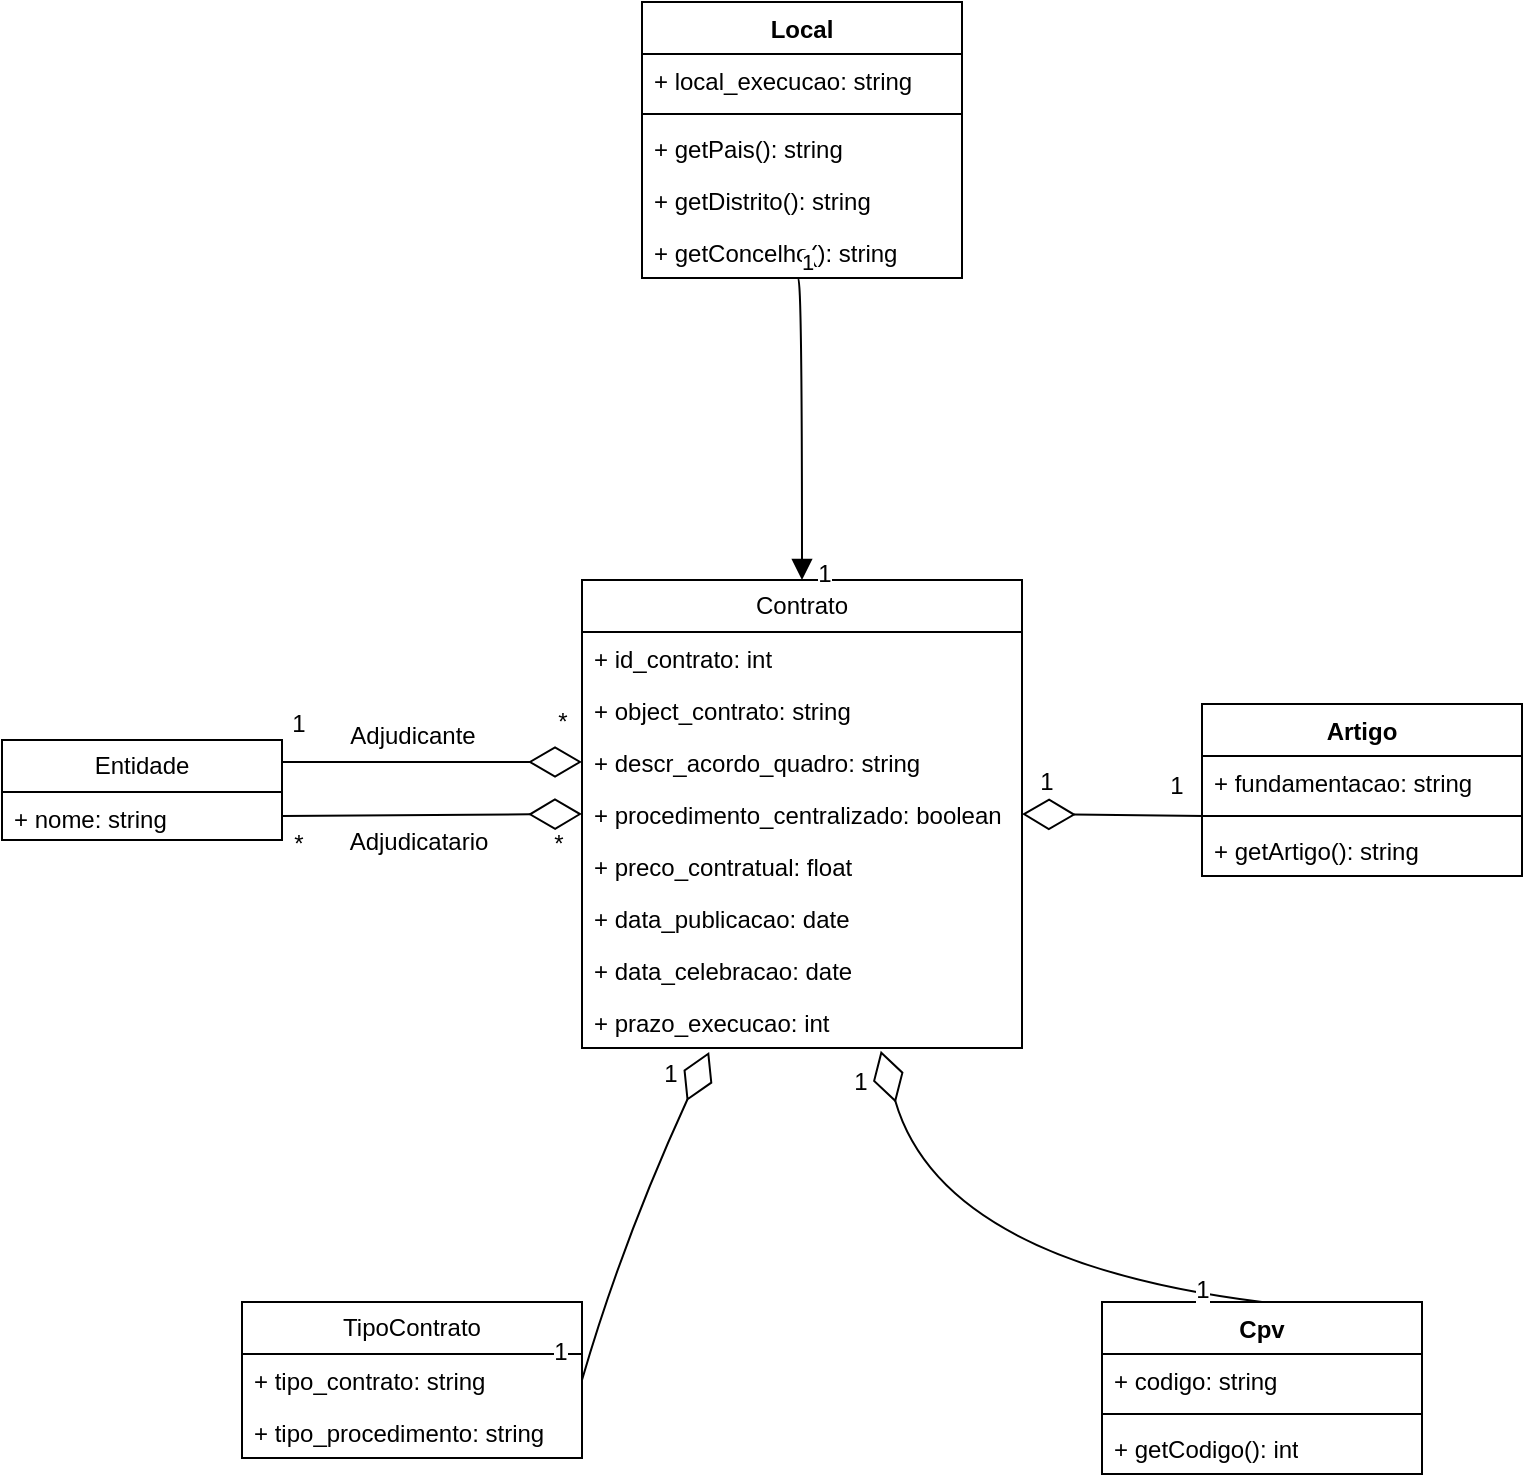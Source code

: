 <mxfile version="24.8.4">
  <diagram id="C5RBs43oDa-KdzZeNtuy" name="Page-1">
    <mxGraphModel dx="1378" dy="878" grid="1" gridSize="10" guides="1" tooltips="1" connect="1" arrows="1" fold="1" page="1" pageScale="1" pageWidth="827" pageHeight="1169" math="0" shadow="0">
      <root>
        <mxCell id="WIyWlLk6GJQsqaUBKTNV-0" />
        <mxCell id="WIyWlLk6GJQsqaUBKTNV-1" parent="WIyWlLk6GJQsqaUBKTNV-0" />
        <mxCell id="HHomQ2a-AoGmtHiyyZKS-0" value="Contrato" style="swimlane;fontStyle=0;childLayout=stackLayout;horizontal=1;startSize=26;fillColor=none;horizontalStack=0;resizeParent=1;resizeParentMax=0;resizeLast=0;collapsible=1;marginBottom=0;whiteSpace=wrap;html=1;" vertex="1" parent="WIyWlLk6GJQsqaUBKTNV-1">
          <mxGeometry x="320" y="479" width="220" height="234" as="geometry" />
        </mxCell>
        <mxCell id="HHomQ2a-AoGmtHiyyZKS-1" value="+ id_contrato: int" style="text;strokeColor=none;fillColor=none;align=left;verticalAlign=top;spacingLeft=4;spacingRight=4;overflow=hidden;rotatable=0;points=[[0,0.5],[1,0.5]];portConstraint=eastwest;whiteSpace=wrap;html=1;" vertex="1" parent="HHomQ2a-AoGmtHiyyZKS-0">
          <mxGeometry y="26" width="220" height="26" as="geometry" />
        </mxCell>
        <mxCell id="HHomQ2a-AoGmtHiyyZKS-76" value="+ object_contrato: string" style="text;strokeColor=none;fillColor=none;align=left;verticalAlign=top;spacingLeft=4;spacingRight=4;overflow=hidden;rotatable=0;points=[[0,0.5],[1,0.5]];portConstraint=eastwest;whiteSpace=wrap;html=1;" vertex="1" parent="HHomQ2a-AoGmtHiyyZKS-0">
          <mxGeometry y="52" width="220" height="26" as="geometry" />
        </mxCell>
        <mxCell id="HHomQ2a-AoGmtHiyyZKS-80" value="+ descr_acordo_quadro: string" style="text;strokeColor=none;fillColor=none;align=left;verticalAlign=top;spacingLeft=4;spacingRight=4;overflow=hidden;rotatable=0;points=[[0,0.5],[1,0.5]];portConstraint=eastwest;whiteSpace=wrap;html=1;" vertex="1" parent="HHomQ2a-AoGmtHiyyZKS-0">
          <mxGeometry y="78" width="220" height="26" as="geometry" />
        </mxCell>
        <mxCell id="HHomQ2a-AoGmtHiyyZKS-81" value="+ procedimento_centralizado: boolean" style="text;strokeColor=none;fillColor=none;align=left;verticalAlign=top;spacingLeft=4;spacingRight=4;overflow=hidden;rotatable=0;points=[[0,0.5],[1,0.5]];portConstraint=eastwest;whiteSpace=wrap;html=1;" vertex="1" parent="HHomQ2a-AoGmtHiyyZKS-0">
          <mxGeometry y="104" width="220" height="26" as="geometry" />
        </mxCell>
        <mxCell id="HHomQ2a-AoGmtHiyyZKS-90" value="+ preco_contratual: float" style="text;strokeColor=none;fillColor=none;align=left;verticalAlign=top;spacingLeft=4;spacingRight=4;overflow=hidden;rotatable=0;points=[[0,0.5],[1,0.5]];portConstraint=eastwest;whiteSpace=wrap;html=1;" vertex="1" parent="HHomQ2a-AoGmtHiyyZKS-0">
          <mxGeometry y="130" width="220" height="26" as="geometry" />
        </mxCell>
        <mxCell id="HHomQ2a-AoGmtHiyyZKS-91" value="+ data_publicacao: date" style="text;strokeColor=none;fillColor=none;align=left;verticalAlign=top;spacingLeft=4;spacingRight=4;overflow=hidden;rotatable=0;points=[[0,0.5],[1,0.5]];portConstraint=eastwest;whiteSpace=wrap;html=1;" vertex="1" parent="HHomQ2a-AoGmtHiyyZKS-0">
          <mxGeometry y="156" width="220" height="26" as="geometry" />
        </mxCell>
        <mxCell id="HHomQ2a-AoGmtHiyyZKS-92" value="+ data_celebracao: date" style="text;strokeColor=none;fillColor=none;align=left;verticalAlign=top;spacingLeft=4;spacingRight=4;overflow=hidden;rotatable=0;points=[[0,0.5],[1,0.5]];portConstraint=eastwest;whiteSpace=wrap;html=1;" vertex="1" parent="HHomQ2a-AoGmtHiyyZKS-0">
          <mxGeometry y="182" width="220" height="26" as="geometry" />
        </mxCell>
        <mxCell id="HHomQ2a-AoGmtHiyyZKS-108" value="+ prazo_execucao: int" style="text;strokeColor=none;fillColor=none;align=left;verticalAlign=top;spacingLeft=4;spacingRight=4;overflow=hidden;rotatable=0;points=[[0,0.5],[1,0.5]];portConstraint=eastwest;whiteSpace=wrap;html=1;" vertex="1" parent="HHomQ2a-AoGmtHiyyZKS-0">
          <mxGeometry y="208" width="220" height="26" as="geometry" />
        </mxCell>
        <mxCell id="HHomQ2a-AoGmtHiyyZKS-12" value="Cpv" style="swimlane;fontStyle=1;align=center;verticalAlign=top;childLayout=stackLayout;horizontal=1;startSize=26;horizontalStack=0;resizeParent=1;resizeParentMax=0;resizeLast=0;collapsible=1;marginBottom=0;whiteSpace=wrap;html=1;" vertex="1" parent="WIyWlLk6GJQsqaUBKTNV-1">
          <mxGeometry x="580" y="840" width="160" height="86" as="geometry" />
        </mxCell>
        <mxCell id="HHomQ2a-AoGmtHiyyZKS-13" value="+ codigo: string" style="text;strokeColor=none;fillColor=none;align=left;verticalAlign=top;spacingLeft=4;spacingRight=4;overflow=hidden;rotatable=0;points=[[0,0.5],[1,0.5]];portConstraint=eastwest;whiteSpace=wrap;html=1;" vertex="1" parent="HHomQ2a-AoGmtHiyyZKS-12">
          <mxGeometry y="26" width="160" height="26" as="geometry" />
        </mxCell>
        <mxCell id="HHomQ2a-AoGmtHiyyZKS-14" value="" style="line;strokeWidth=1;fillColor=none;align=left;verticalAlign=middle;spacingTop=-1;spacingLeft=3;spacingRight=3;rotatable=0;labelPosition=right;points=[];portConstraint=eastwest;strokeColor=inherit;" vertex="1" parent="HHomQ2a-AoGmtHiyyZKS-12">
          <mxGeometry y="52" width="160" height="8" as="geometry" />
        </mxCell>
        <mxCell id="HHomQ2a-AoGmtHiyyZKS-15" value="+ getCodigo(): int" style="text;strokeColor=none;fillColor=none;align=left;verticalAlign=top;spacingLeft=4;spacingRight=4;overflow=hidden;rotatable=0;points=[[0,0.5],[1,0.5]];portConstraint=eastwest;whiteSpace=wrap;html=1;" vertex="1" parent="HHomQ2a-AoGmtHiyyZKS-12">
          <mxGeometry y="60" width="160" height="26" as="geometry" />
        </mxCell>
        <mxCell id="HHomQ2a-AoGmtHiyyZKS-16" value="" style="endArrow=diamondThin;endFill=0;endSize=24;html=1;rounded=0;fontSize=12;curved=1;exitX=0.5;exitY=0;exitDx=0;exitDy=0;entryX=0.679;entryY=1.055;entryDx=0;entryDy=0;entryPerimeter=0;" edge="1" parent="WIyWlLk6GJQsqaUBKTNV-1" source="HHomQ2a-AoGmtHiyyZKS-12" target="HHomQ2a-AoGmtHiyyZKS-108">
          <mxGeometry width="160" relative="1" as="geometry">
            <mxPoint x="360" y="860" as="sourcePoint" />
            <mxPoint x="470" y="720" as="targetPoint" />
            <Array as="points">
              <mxPoint x="500" y="820" />
            </Array>
          </mxGeometry>
        </mxCell>
        <mxCell id="HHomQ2a-AoGmtHiyyZKS-18" value="1" style="edgeLabel;html=1;align=center;verticalAlign=middle;resizable=0;points=[];fontSize=12;" vertex="1" connectable="0" parent="HHomQ2a-AoGmtHiyyZKS-16">
          <mxGeometry x="-0.878" relative="1" as="geometry">
            <mxPoint x="-14" y="-4" as="offset" />
          </mxGeometry>
        </mxCell>
        <mxCell id="HHomQ2a-AoGmtHiyyZKS-19" value="&lt;div&gt;1&lt;/div&gt;" style="edgeLabel;html=1;align=center;verticalAlign=middle;resizable=0;points=[];fontSize=12;" vertex="1" connectable="0" parent="HHomQ2a-AoGmtHiyyZKS-16">
          <mxGeometry x="0.876" y="-1" relative="1" as="geometry">
            <mxPoint x="-16" as="offset" />
          </mxGeometry>
        </mxCell>
        <mxCell id="HHomQ2a-AoGmtHiyyZKS-20" value="TipoContrato" style="swimlane;fontStyle=0;childLayout=stackLayout;horizontal=1;startSize=26;fillColor=none;horizontalStack=0;resizeParent=1;resizeParentMax=0;resizeLast=0;collapsible=1;marginBottom=0;whiteSpace=wrap;html=1;" vertex="1" parent="WIyWlLk6GJQsqaUBKTNV-1">
          <mxGeometry x="150" y="840" width="170" height="78" as="geometry" />
        </mxCell>
        <mxCell id="HHomQ2a-AoGmtHiyyZKS-21" value="+ tipo_contrato: string" style="text;strokeColor=none;fillColor=none;align=left;verticalAlign=top;spacingLeft=4;spacingRight=4;overflow=hidden;rotatable=0;points=[[0,0.5],[1,0.5]];portConstraint=eastwest;whiteSpace=wrap;html=1;" vertex="1" parent="HHomQ2a-AoGmtHiyyZKS-20">
          <mxGeometry y="26" width="170" height="26" as="geometry" />
        </mxCell>
        <mxCell id="HHomQ2a-AoGmtHiyyZKS-22" value="+ tipo_procedimento: string" style="text;strokeColor=none;fillColor=none;align=left;verticalAlign=top;spacingLeft=4;spacingRight=4;overflow=hidden;rotatable=0;points=[[0,0.5],[1,0.5]];portConstraint=eastwest;whiteSpace=wrap;html=1;" vertex="1" parent="HHomQ2a-AoGmtHiyyZKS-20">
          <mxGeometry y="52" width="170" height="26" as="geometry" />
        </mxCell>
        <mxCell id="HHomQ2a-AoGmtHiyyZKS-27" value="Artigo" style="swimlane;fontStyle=1;align=center;verticalAlign=top;childLayout=stackLayout;horizontal=1;startSize=26;horizontalStack=0;resizeParent=1;resizeParentMax=0;resizeLast=0;collapsible=1;marginBottom=0;whiteSpace=wrap;html=1;" vertex="1" parent="WIyWlLk6GJQsqaUBKTNV-1">
          <mxGeometry x="630" y="541" width="160" height="86" as="geometry" />
        </mxCell>
        <mxCell id="HHomQ2a-AoGmtHiyyZKS-28" value="+ fundamentacao: string" style="text;strokeColor=none;fillColor=none;align=left;verticalAlign=top;spacingLeft=4;spacingRight=4;overflow=hidden;rotatable=0;points=[[0,0.5],[1,0.5]];portConstraint=eastwest;whiteSpace=wrap;html=1;" vertex="1" parent="HHomQ2a-AoGmtHiyyZKS-27">
          <mxGeometry y="26" width="160" height="26" as="geometry" />
        </mxCell>
        <mxCell id="HHomQ2a-AoGmtHiyyZKS-29" value="" style="line;strokeWidth=1;fillColor=none;align=left;verticalAlign=middle;spacingTop=-1;spacingLeft=3;spacingRight=3;rotatable=0;labelPosition=right;points=[];portConstraint=eastwest;strokeColor=inherit;" vertex="1" parent="HHomQ2a-AoGmtHiyyZKS-27">
          <mxGeometry y="52" width="160" height="8" as="geometry" />
        </mxCell>
        <mxCell id="HHomQ2a-AoGmtHiyyZKS-30" value="+ getArtigo(): string" style="text;strokeColor=none;fillColor=none;align=left;verticalAlign=top;spacingLeft=4;spacingRight=4;overflow=hidden;rotatable=0;points=[[0,0.5],[1,0.5]];portConstraint=eastwest;whiteSpace=wrap;html=1;" vertex="1" parent="HHomQ2a-AoGmtHiyyZKS-27">
          <mxGeometry y="60" width="160" height="26" as="geometry" />
        </mxCell>
        <mxCell id="HHomQ2a-AoGmtHiyyZKS-34" value="Local" style="swimlane;fontStyle=1;align=center;verticalAlign=top;childLayout=stackLayout;horizontal=1;startSize=26;horizontalStack=0;resizeParent=1;resizeParentMax=0;resizeLast=0;collapsible=1;marginBottom=0;whiteSpace=wrap;html=1;" vertex="1" parent="WIyWlLk6GJQsqaUBKTNV-1">
          <mxGeometry x="350" y="190" width="160" height="138" as="geometry" />
        </mxCell>
        <mxCell id="HHomQ2a-AoGmtHiyyZKS-35" value="+ local_execucao: string" style="text;strokeColor=none;fillColor=none;align=left;verticalAlign=top;spacingLeft=4;spacingRight=4;overflow=hidden;rotatable=0;points=[[0,0.5],[1,0.5]];portConstraint=eastwest;whiteSpace=wrap;html=1;" vertex="1" parent="HHomQ2a-AoGmtHiyyZKS-34">
          <mxGeometry y="26" width="160" height="26" as="geometry" />
        </mxCell>
        <mxCell id="HHomQ2a-AoGmtHiyyZKS-36" value="" style="line;strokeWidth=1;fillColor=none;align=left;verticalAlign=middle;spacingTop=-1;spacingLeft=3;spacingRight=3;rotatable=0;labelPosition=right;points=[];portConstraint=eastwest;strokeColor=inherit;" vertex="1" parent="HHomQ2a-AoGmtHiyyZKS-34">
          <mxGeometry y="52" width="160" height="8" as="geometry" />
        </mxCell>
        <mxCell id="HHomQ2a-AoGmtHiyyZKS-37" value="+ getPais(): string" style="text;strokeColor=none;fillColor=none;align=left;verticalAlign=top;spacingLeft=4;spacingRight=4;overflow=hidden;rotatable=0;points=[[0,0.5],[1,0.5]];portConstraint=eastwest;whiteSpace=wrap;html=1;" vertex="1" parent="HHomQ2a-AoGmtHiyyZKS-34">
          <mxGeometry y="60" width="160" height="26" as="geometry" />
        </mxCell>
        <mxCell id="HHomQ2a-AoGmtHiyyZKS-40" value="+ getDistrito(): string" style="text;strokeColor=none;fillColor=none;align=left;verticalAlign=top;spacingLeft=4;spacingRight=4;overflow=hidden;rotatable=0;points=[[0,0.5],[1,0.5]];portConstraint=eastwest;whiteSpace=wrap;html=1;" vertex="1" parent="HHomQ2a-AoGmtHiyyZKS-34">
          <mxGeometry y="86" width="160" height="26" as="geometry" />
        </mxCell>
        <mxCell id="HHomQ2a-AoGmtHiyyZKS-42" value="+ getConcelho(): string" style="text;strokeColor=none;fillColor=none;align=left;verticalAlign=top;spacingLeft=4;spacingRight=4;overflow=hidden;rotatable=0;points=[[0,0.5],[1,0.5]];portConstraint=eastwest;whiteSpace=wrap;html=1;" vertex="1" parent="HHomQ2a-AoGmtHiyyZKS-34">
          <mxGeometry y="112" width="160" height="26" as="geometry" />
        </mxCell>
        <mxCell id="HHomQ2a-AoGmtHiyyZKS-46" value="" style="endArrow=block;endFill=1;html=1;edgeStyle=orthogonalEdgeStyle;align=left;verticalAlign=top;rounded=0;fontSize=12;startSize=8;endSize=8;curved=1;exitX=0.488;exitY=1.005;exitDx=0;exitDy=0;entryX=0.5;entryY=0;entryDx=0;entryDy=0;exitPerimeter=0;" edge="1" parent="WIyWlLk6GJQsqaUBKTNV-1" source="HHomQ2a-AoGmtHiyyZKS-42" target="HHomQ2a-AoGmtHiyyZKS-0">
          <mxGeometry x="-1" relative="1" as="geometry">
            <mxPoint x="180" y="440" as="sourcePoint" />
            <mxPoint x="340" y="440" as="targetPoint" />
            <Array as="points">
              <mxPoint x="430" y="328" />
            </Array>
          </mxGeometry>
        </mxCell>
        <mxCell id="HHomQ2a-AoGmtHiyyZKS-47" value="1" style="edgeLabel;resizable=0;html=1;align=left;verticalAlign=bottom;" connectable="0" vertex="1" parent="HHomQ2a-AoGmtHiyyZKS-46">
          <mxGeometry x="-1" relative="1" as="geometry" />
        </mxCell>
        <mxCell id="HHomQ2a-AoGmtHiyyZKS-65" value="1" style="edgeLabel;html=1;align=center;verticalAlign=middle;resizable=0;points=[];fontSize=12;" vertex="1" connectable="0" parent="HHomQ2a-AoGmtHiyyZKS-46">
          <mxGeometry x="0.955" y="1" relative="1" as="geometry">
            <mxPoint x="10" as="offset" />
          </mxGeometry>
        </mxCell>
        <mxCell id="HHomQ2a-AoGmtHiyyZKS-53" value="Entidade" style="swimlane;fontStyle=0;childLayout=stackLayout;horizontal=1;startSize=26;fillColor=none;horizontalStack=0;resizeParent=1;resizeParentMax=0;resizeLast=0;collapsible=1;marginBottom=0;whiteSpace=wrap;html=1;" vertex="1" parent="WIyWlLk6GJQsqaUBKTNV-1">
          <mxGeometry x="30" y="559" width="140" height="50" as="geometry" />
        </mxCell>
        <mxCell id="HHomQ2a-AoGmtHiyyZKS-54" value="+ nome: string" style="text;strokeColor=none;fillColor=none;align=left;verticalAlign=top;spacingLeft=4;spacingRight=4;overflow=hidden;rotatable=0;points=[[0,0.5],[1,0.5]];portConstraint=eastwest;whiteSpace=wrap;html=1;" vertex="1" parent="HHomQ2a-AoGmtHiyyZKS-53">
          <mxGeometry y="26" width="140" height="24" as="geometry" />
        </mxCell>
        <mxCell id="HHomQ2a-AoGmtHiyyZKS-83" value="" style="endArrow=diamondThin;endFill=0;endSize=24;html=1;rounded=0;fontSize=12;curved=1;exitX=1;exitY=0.5;exitDx=0;exitDy=0;entryX=0.289;entryY=1.077;entryDx=0;entryDy=0;entryPerimeter=0;" edge="1" parent="WIyWlLk6GJQsqaUBKTNV-1" source="HHomQ2a-AoGmtHiyyZKS-21" target="HHomQ2a-AoGmtHiyyZKS-108">
          <mxGeometry width="160" relative="1" as="geometry">
            <mxPoint x="280" y="879" as="sourcePoint" />
            <mxPoint x="385.221" y="687" as="targetPoint" />
            <Array as="points">
              <mxPoint x="340" y="810" />
            </Array>
          </mxGeometry>
        </mxCell>
        <mxCell id="HHomQ2a-AoGmtHiyyZKS-84" value="1" style="edgeLabel;html=1;align=center;verticalAlign=middle;resizable=0;points=[];fontSize=12;" vertex="1" connectable="0" parent="HHomQ2a-AoGmtHiyyZKS-83">
          <mxGeometry x="-0.878" relative="1" as="geometry">
            <mxPoint x="-14" y="-4" as="offset" />
          </mxGeometry>
        </mxCell>
        <mxCell id="HHomQ2a-AoGmtHiyyZKS-85" value="&lt;div&gt;1&lt;/div&gt;" style="edgeLabel;html=1;align=center;verticalAlign=middle;resizable=0;points=[];fontSize=12;" vertex="1" connectable="0" parent="HHomQ2a-AoGmtHiyyZKS-83">
          <mxGeometry x="0.876" y="-1" relative="1" as="geometry">
            <mxPoint x="-16" as="offset" />
          </mxGeometry>
        </mxCell>
        <mxCell id="HHomQ2a-AoGmtHiyyZKS-95" value="" style="endArrow=diamondThin;endFill=0;endSize=24;html=1;rounded=0;fontSize=12;curved=1;exitX=1;exitY=0.5;exitDx=0;exitDy=0;entryX=0;entryY=0.5;entryDx=0;entryDy=0;" edge="1" parent="WIyWlLk6GJQsqaUBKTNV-1" source="HHomQ2a-AoGmtHiyyZKS-54" target="HHomQ2a-AoGmtHiyyZKS-81">
          <mxGeometry width="160" relative="1" as="geometry">
            <mxPoint x="170" y="610" as="sourcePoint" />
            <mxPoint x="330" y="610" as="targetPoint" />
          </mxGeometry>
        </mxCell>
        <mxCell id="HHomQ2a-AoGmtHiyyZKS-96" value="" style="endArrow=diamondThin;endFill=0;endSize=24;html=1;rounded=0;fontSize=12;curved=1;entryX=0;entryY=0.5;entryDx=0;entryDy=0;" edge="1" parent="WIyWlLk6GJQsqaUBKTNV-1">
          <mxGeometry width="160" relative="1" as="geometry">
            <mxPoint x="170" y="570" as="sourcePoint" />
            <mxPoint x="320" y="570" as="targetPoint" />
          </mxGeometry>
        </mxCell>
        <mxCell id="HHomQ2a-AoGmtHiyyZKS-97" value="Adjudicante" style="edgeLabel;html=1;align=center;verticalAlign=middle;resizable=0;points=[];fontSize=12;" vertex="1" connectable="0" parent="HHomQ2a-AoGmtHiyyZKS-96">
          <mxGeometry x="-0.133" y="-2" relative="1" as="geometry">
            <mxPoint y="-15" as="offset" />
          </mxGeometry>
        </mxCell>
        <mxCell id="HHomQ2a-AoGmtHiyyZKS-99" value="*" style="edgeLabel;html=1;align=center;verticalAlign=middle;resizable=0;points=[];fontSize=12;" vertex="1" connectable="0" parent="HHomQ2a-AoGmtHiyyZKS-96">
          <mxGeometry x="0.865" y="6" relative="1" as="geometry">
            <mxPoint y="-14" as="offset" />
          </mxGeometry>
        </mxCell>
        <mxCell id="HHomQ2a-AoGmtHiyyZKS-98" value="Adjudicatario" style="edgeLabel;html=1;align=center;verticalAlign=middle;resizable=0;points=[];fontSize=12;" vertex="1" connectable="0" parent="WIyWlLk6GJQsqaUBKTNV-1">
          <mxGeometry x="235.003" y="567" as="geometry">
            <mxPoint x="3" y="43" as="offset" />
          </mxGeometry>
        </mxCell>
        <mxCell id="HHomQ2a-AoGmtHiyyZKS-100" value="1" style="edgeLabel;html=1;align=center;verticalAlign=middle;resizable=0;points=[];fontSize=12;" vertex="1" connectable="0" parent="WIyWlLk6GJQsqaUBKTNV-1">
          <mxGeometry x="320" y="560" as="geometry">
            <mxPoint x="-142" y="-9" as="offset" />
          </mxGeometry>
        </mxCell>
        <mxCell id="HHomQ2a-AoGmtHiyyZKS-101" value="*" style="edgeLabel;html=1;align=center;verticalAlign=middle;resizable=0;points=[];fontSize=12;" vertex="1" connectable="0" parent="WIyWlLk6GJQsqaUBKTNV-1">
          <mxGeometry x="320" y="620" as="geometry">
            <mxPoint x="-142" y="-9" as="offset" />
          </mxGeometry>
        </mxCell>
        <mxCell id="HHomQ2a-AoGmtHiyyZKS-102" value="*" style="edgeLabel;html=1;align=center;verticalAlign=middle;resizable=0;points=[];fontSize=12;" vertex="1" connectable="0" parent="WIyWlLk6GJQsqaUBKTNV-1">
          <mxGeometry x="450" y="620" as="geometry">
            <mxPoint x="-142" y="-9" as="offset" />
          </mxGeometry>
        </mxCell>
        <mxCell id="HHomQ2a-AoGmtHiyyZKS-103" value="" style="endArrow=diamondThin;endFill=0;endSize=24;html=1;rounded=0;fontSize=12;curved=1;entryX=1;entryY=0.5;entryDx=0;entryDy=0;exitX=0.006;exitY=-0.154;exitDx=0;exitDy=0;exitPerimeter=0;" edge="1" parent="WIyWlLk6GJQsqaUBKTNV-1" source="HHomQ2a-AoGmtHiyyZKS-30" target="HHomQ2a-AoGmtHiyyZKS-81">
          <mxGeometry width="160" relative="1" as="geometry">
            <mxPoint x="640" y="400" as="sourcePoint" />
            <mxPoint x="800" y="400" as="targetPoint" />
          </mxGeometry>
        </mxCell>
        <mxCell id="HHomQ2a-AoGmtHiyyZKS-104" value="1" style="edgeLabel;html=1;align=center;verticalAlign=middle;resizable=0;points=[];fontSize=12;" vertex="1" connectable="0" parent="HHomQ2a-AoGmtHiyyZKS-103">
          <mxGeometry x="0.735" y="-3" relative="1" as="geometry">
            <mxPoint y="-13" as="offset" />
          </mxGeometry>
        </mxCell>
        <mxCell id="HHomQ2a-AoGmtHiyyZKS-105" value="1" style="edgeLabel;html=1;align=center;verticalAlign=middle;resizable=0;points=[];fontSize=12;" vertex="1" connectable="0" parent="WIyWlLk6GJQsqaUBKTNV-1">
          <mxGeometry x="562.377" y="590.135" as="geometry">
            <mxPoint x="54" y="-8" as="offset" />
          </mxGeometry>
        </mxCell>
      </root>
    </mxGraphModel>
  </diagram>
</mxfile>
